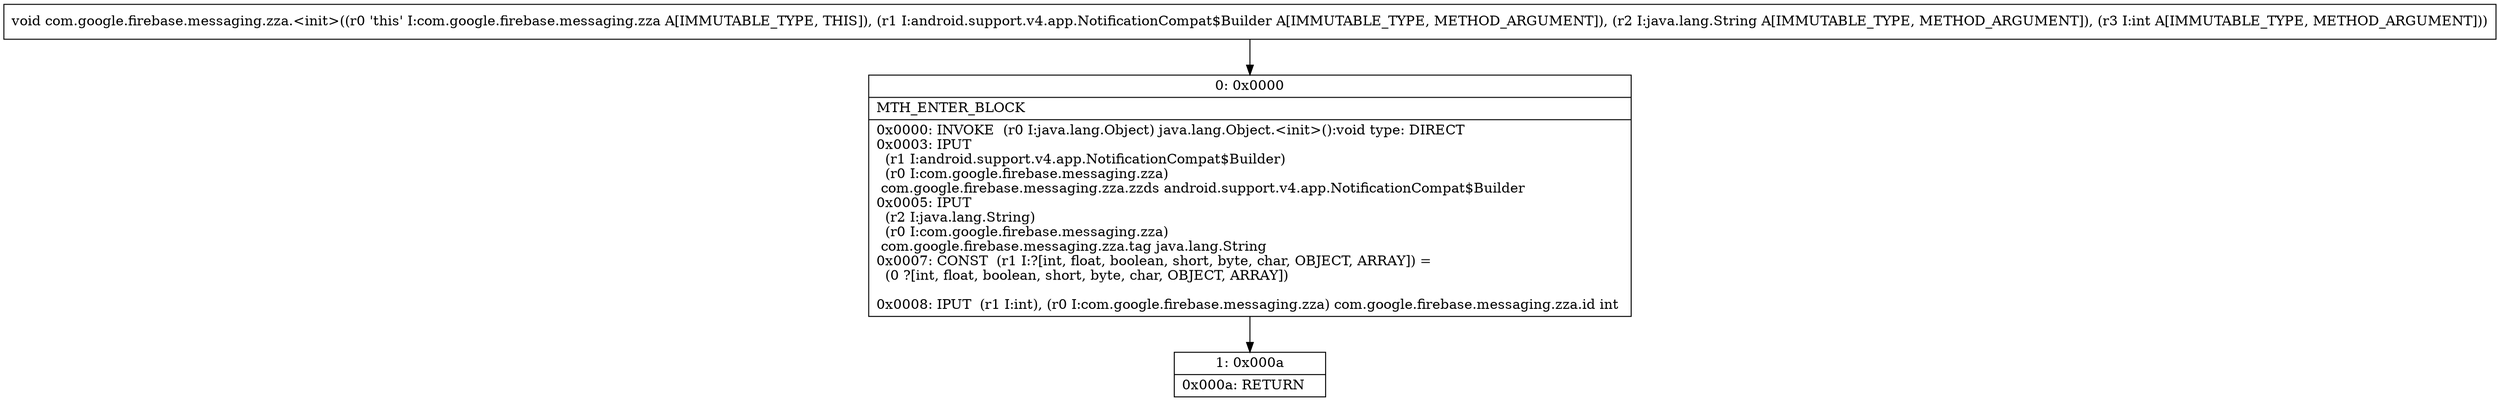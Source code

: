 digraph "CFG forcom.google.firebase.messaging.zza.\<init\>(Landroid\/support\/v4\/app\/NotificationCompat$Builder;Ljava\/lang\/String;I)V" {
Node_0 [shape=record,label="{0\:\ 0x0000|MTH_ENTER_BLOCK\l|0x0000: INVOKE  (r0 I:java.lang.Object) java.lang.Object.\<init\>():void type: DIRECT \l0x0003: IPUT  \l  (r1 I:android.support.v4.app.NotificationCompat$Builder)\l  (r0 I:com.google.firebase.messaging.zza)\l com.google.firebase.messaging.zza.zzds android.support.v4.app.NotificationCompat$Builder \l0x0005: IPUT  \l  (r2 I:java.lang.String)\l  (r0 I:com.google.firebase.messaging.zza)\l com.google.firebase.messaging.zza.tag java.lang.String \l0x0007: CONST  (r1 I:?[int, float, boolean, short, byte, char, OBJECT, ARRAY]) = \l  (0 ?[int, float, boolean, short, byte, char, OBJECT, ARRAY])\l \l0x0008: IPUT  (r1 I:int), (r0 I:com.google.firebase.messaging.zza) com.google.firebase.messaging.zza.id int \l}"];
Node_1 [shape=record,label="{1\:\ 0x000a|0x000a: RETURN   \l}"];
MethodNode[shape=record,label="{void com.google.firebase.messaging.zza.\<init\>((r0 'this' I:com.google.firebase.messaging.zza A[IMMUTABLE_TYPE, THIS]), (r1 I:android.support.v4.app.NotificationCompat$Builder A[IMMUTABLE_TYPE, METHOD_ARGUMENT]), (r2 I:java.lang.String A[IMMUTABLE_TYPE, METHOD_ARGUMENT]), (r3 I:int A[IMMUTABLE_TYPE, METHOD_ARGUMENT])) }"];
MethodNode -> Node_0;
Node_0 -> Node_1;
}

